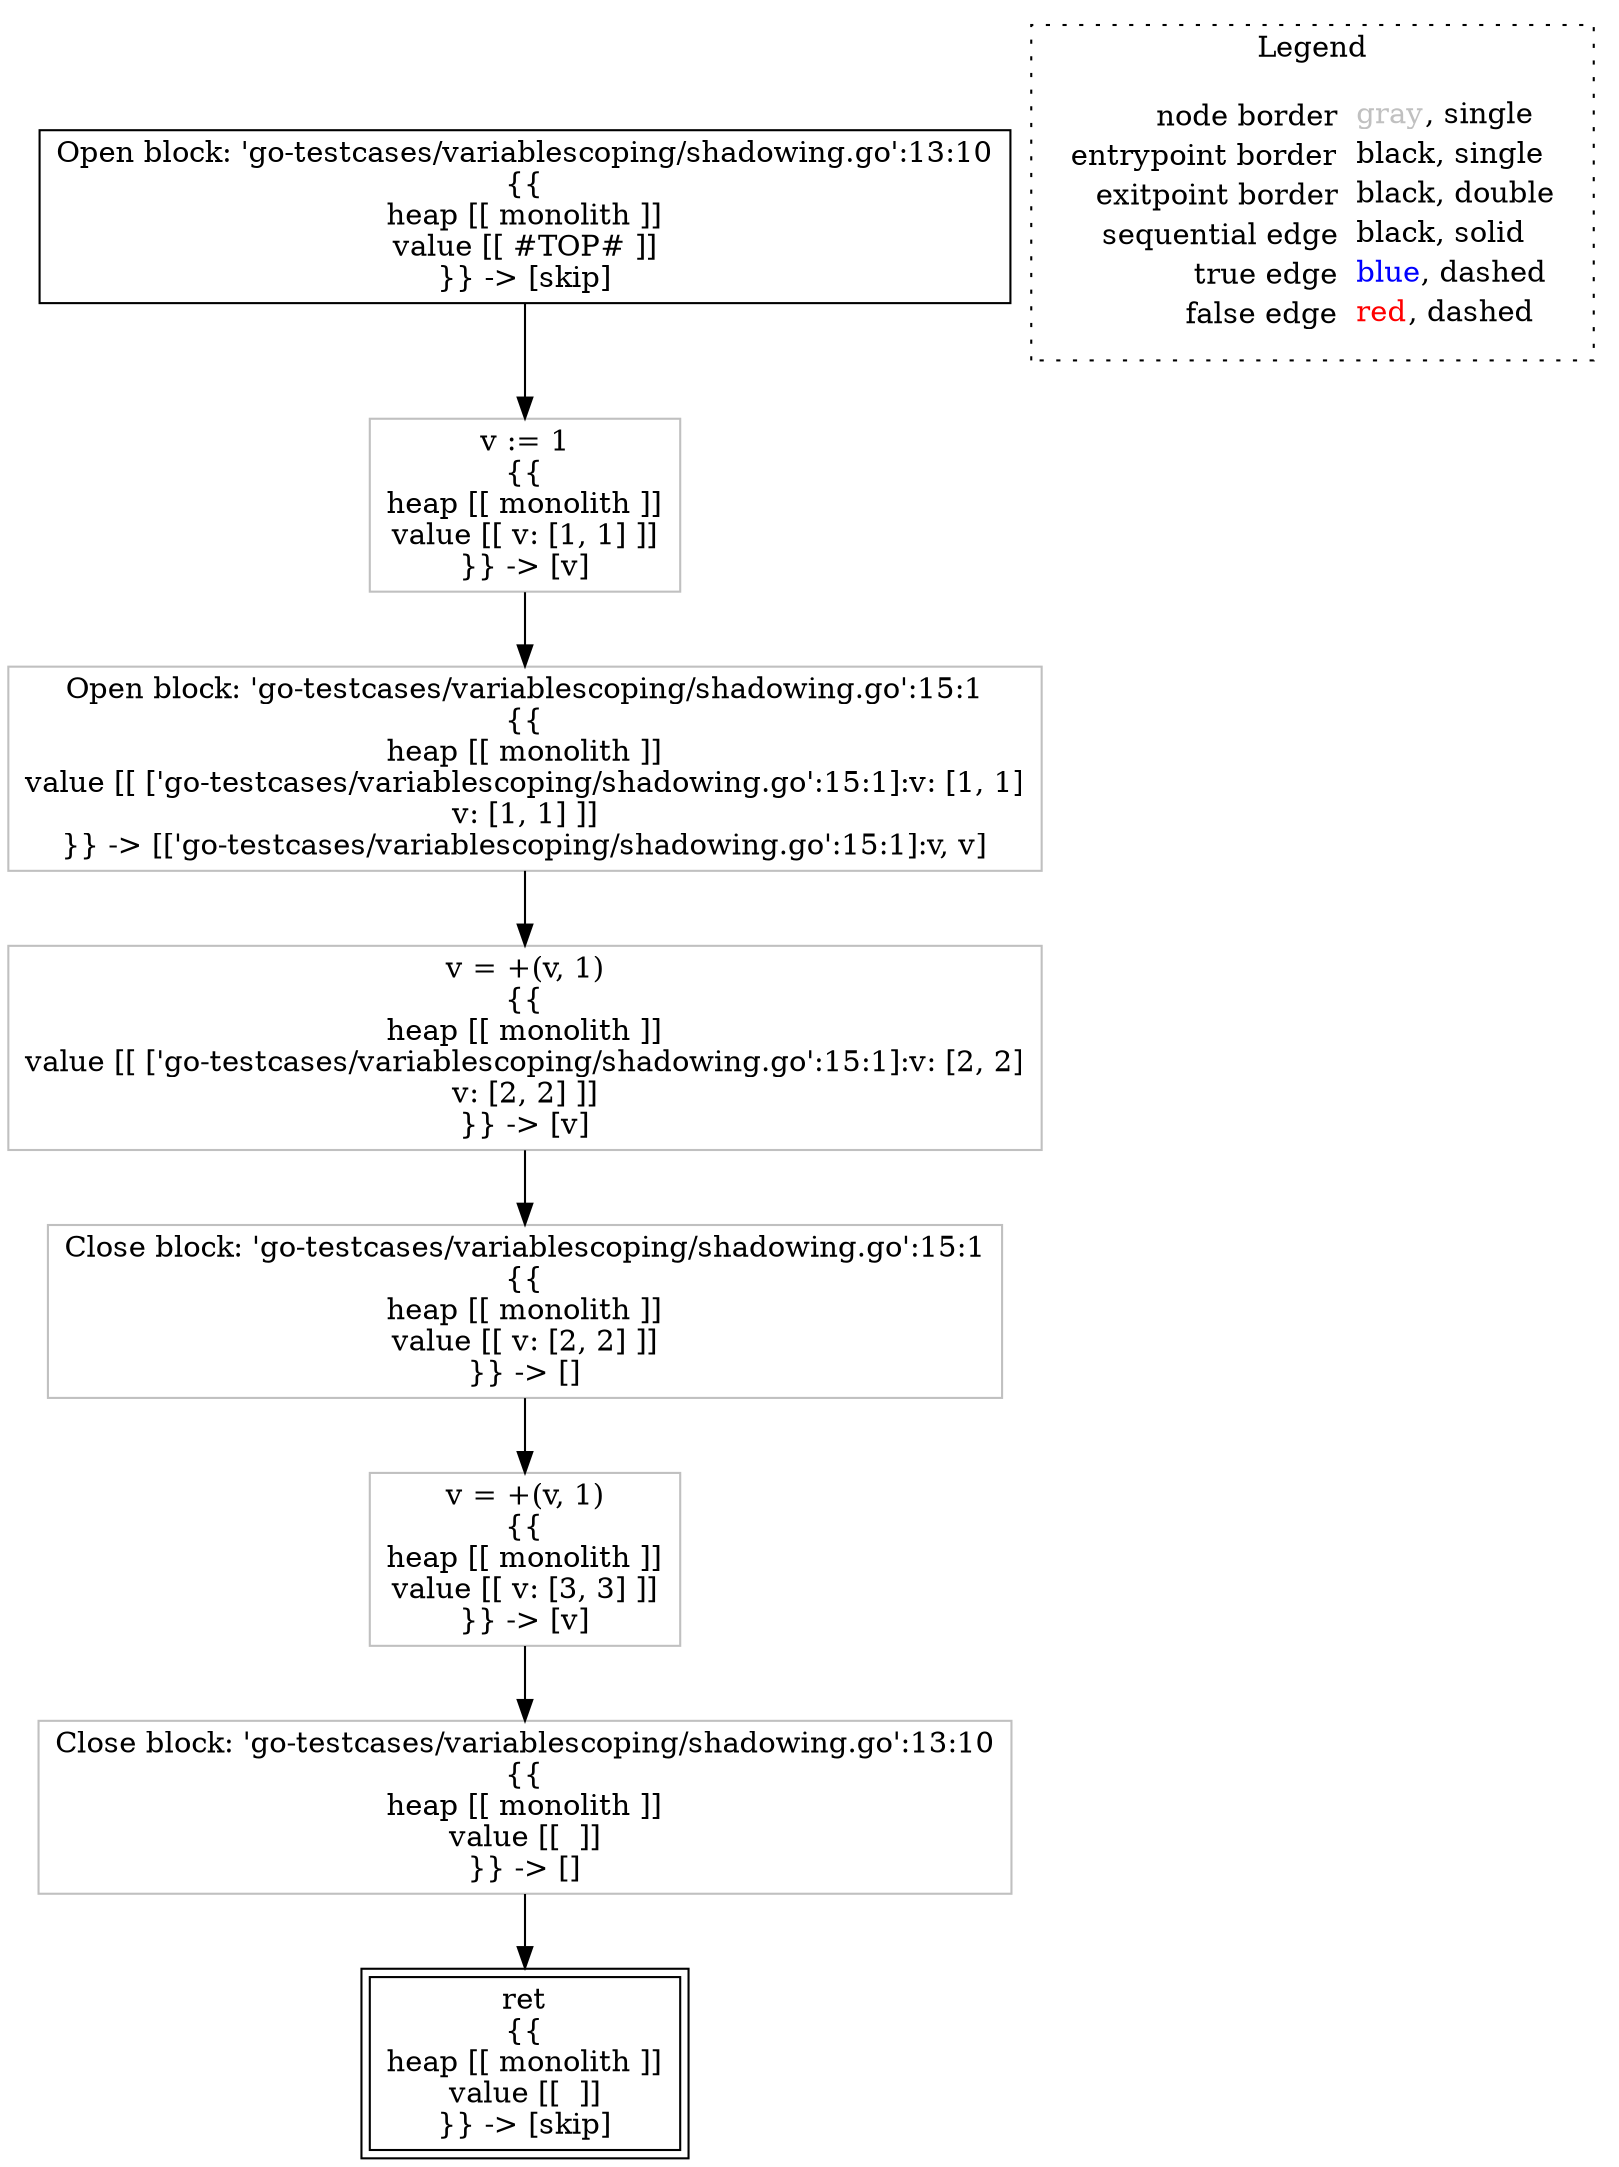 digraph {
	"node0" [shape="rect",color="black",label=<Open block: 'go-testcases/variablescoping/shadowing.go':13:10<BR/>{{<BR/>heap [[ monolith ]]<BR/>value [[ #TOP# ]]<BR/>}} -&gt; [skip]>];
	"node1" [shape="rect",color="gray",label=<v = +(v, 1)<BR/>{{<BR/>heap [[ monolith ]]<BR/>value [[ v: [3, 3] ]]<BR/>}} -&gt; [v]>];
	"node2" [shape="rect",color="black",peripheries="2",label=<ret<BR/>{{<BR/>heap [[ monolith ]]<BR/>value [[  ]]<BR/>}} -&gt; [skip]>];
	"node3" [shape="rect",color="gray",label=<Open block: 'go-testcases/variablescoping/shadowing.go':15:1<BR/>{{<BR/>heap [[ monolith ]]<BR/>value [[ ['go-testcases/variablescoping/shadowing.go':15:1]:v: [1, 1]<BR/>v: [1, 1] ]]<BR/>}} -&gt; [['go-testcases/variablescoping/shadowing.go':15:1]:v, v]>];
	"node4" [shape="rect",color="gray",label=<Close block: 'go-testcases/variablescoping/shadowing.go':15:1<BR/>{{<BR/>heap [[ monolith ]]<BR/>value [[ v: [2, 2] ]]<BR/>}} -&gt; []>];
	"node5" [shape="rect",color="gray",label=<Close block: 'go-testcases/variablescoping/shadowing.go':13:10<BR/>{{<BR/>heap [[ monolith ]]<BR/>value [[  ]]<BR/>}} -&gt; []>];
	"node6" [shape="rect",color="gray",label=<v = +(v, 1)<BR/>{{<BR/>heap [[ monolith ]]<BR/>value [[ ['go-testcases/variablescoping/shadowing.go':15:1]:v: [2, 2]<BR/>v: [2, 2] ]]<BR/>}} -&gt; [v]>];
	"node7" [shape="rect",color="gray",label=<v := 1<BR/>{{<BR/>heap [[ monolith ]]<BR/>value [[ v: [1, 1] ]]<BR/>}} -&gt; [v]>];
	"node1" -> "node5" [color="black"];
	"node3" -> "node6" [color="black"];
	"node4" -> "node1" [color="black"];
	"node0" -> "node7" [color="black"];
	"node5" -> "node2" [color="black"];
	"node6" -> "node4" [color="black"];
	"node7" -> "node3" [color="black"];
subgraph cluster_legend {
	label="Legend";
	style=dotted;
	node [shape=plaintext];
	"legend" [label=<<table border="0" cellpadding="2" cellspacing="0" cellborder="0"><tr><td align="right">node border&nbsp;</td><td align="left"><font color="gray">gray</font>, single</td></tr><tr><td align="right">entrypoint border&nbsp;</td><td align="left"><font color="black">black</font>, single</td></tr><tr><td align="right">exitpoint border&nbsp;</td><td align="left"><font color="black">black</font>, double</td></tr><tr><td align="right">sequential edge&nbsp;</td><td align="left"><font color="black">black</font>, solid</td></tr><tr><td align="right">true edge&nbsp;</td><td align="left"><font color="blue">blue</font>, dashed</td></tr><tr><td align="right">false edge&nbsp;</td><td align="left"><font color="red">red</font>, dashed</td></tr></table>>];
}

}
